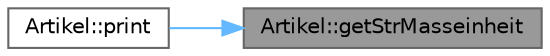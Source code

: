 digraph "Artikel::getStrMasseinheit"
{
 // INTERACTIVE_SVG=YES
 // LATEX_PDF_SIZE
  bgcolor="transparent";
  edge [fontname=Helvetica,fontsize=10,labelfontname=Helvetica,labelfontsize=10];
  node [fontname=Helvetica,fontsize=10,shape=box,height=0.2,width=0.4];
  rankdir="RL";
  Node1 [id="Node000001",label="Artikel::getStrMasseinheit",height=0.2,width=0.4,color="gray40", fillcolor="grey60", style="filled", fontcolor="black",tooltip="Gibt die Masseinheit des Artikels als Zeichenkette zurück."];
  Node1 -> Node2 [id="edge1_Node000001_Node000002",dir="back",color="steelblue1",style="solid",tooltip=" "];
  Node2 [id="Node000002",label="Artikel::print",height=0.2,width=0.4,color="grey40", fillcolor="white", style="filled",URL="$classArtikel.html#a38a8a06be813582c5ca881e6f6127c3a",tooltip="Gibt die Artikelinformationen aus."];
}
